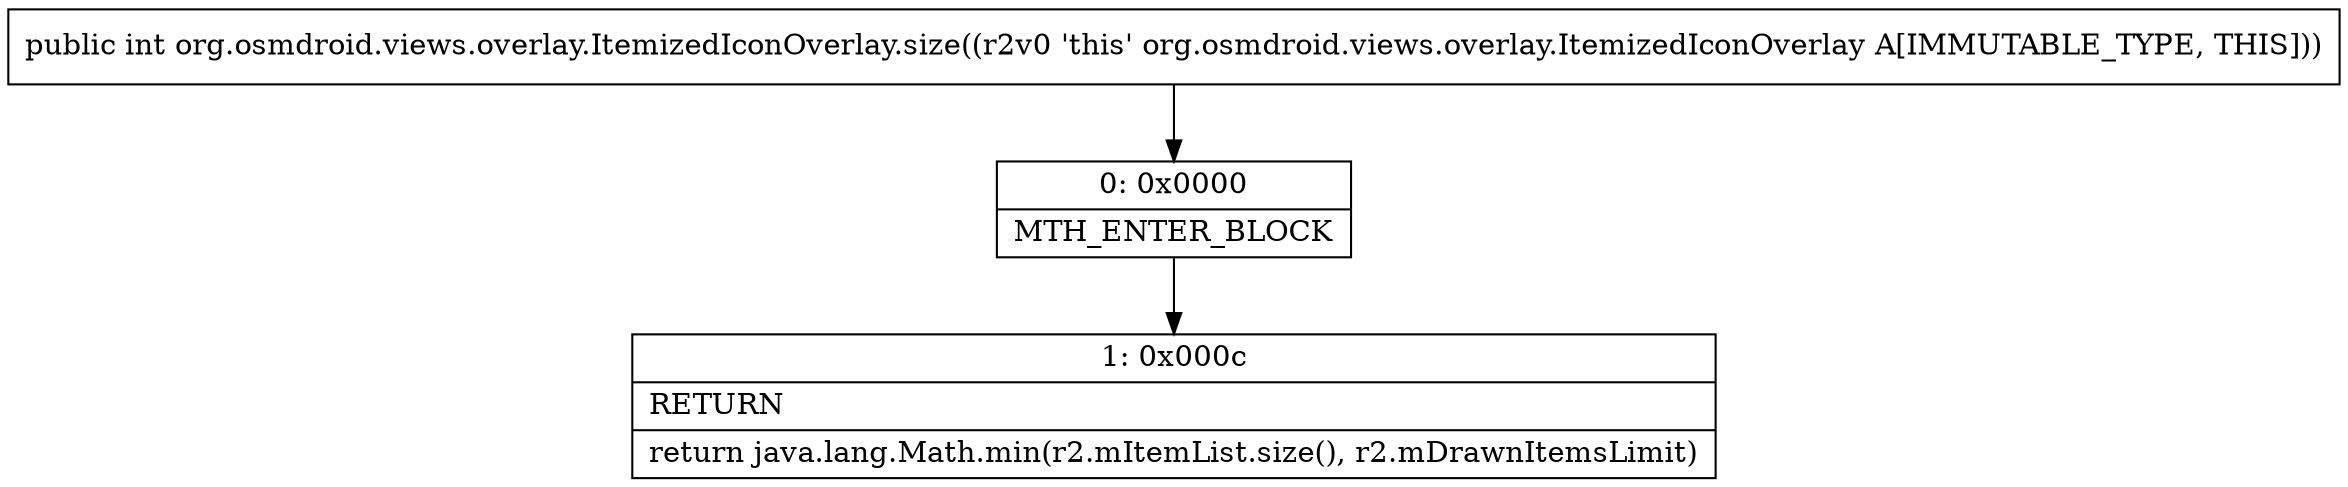 digraph "CFG fororg.osmdroid.views.overlay.ItemizedIconOverlay.size()I" {
Node_0 [shape=record,label="{0\:\ 0x0000|MTH_ENTER_BLOCK\l}"];
Node_1 [shape=record,label="{1\:\ 0x000c|RETURN\l|return java.lang.Math.min(r2.mItemList.size(), r2.mDrawnItemsLimit)\l}"];
MethodNode[shape=record,label="{public int org.osmdroid.views.overlay.ItemizedIconOverlay.size((r2v0 'this' org.osmdroid.views.overlay.ItemizedIconOverlay A[IMMUTABLE_TYPE, THIS])) }"];
MethodNode -> Node_0;
Node_0 -> Node_1;
}

